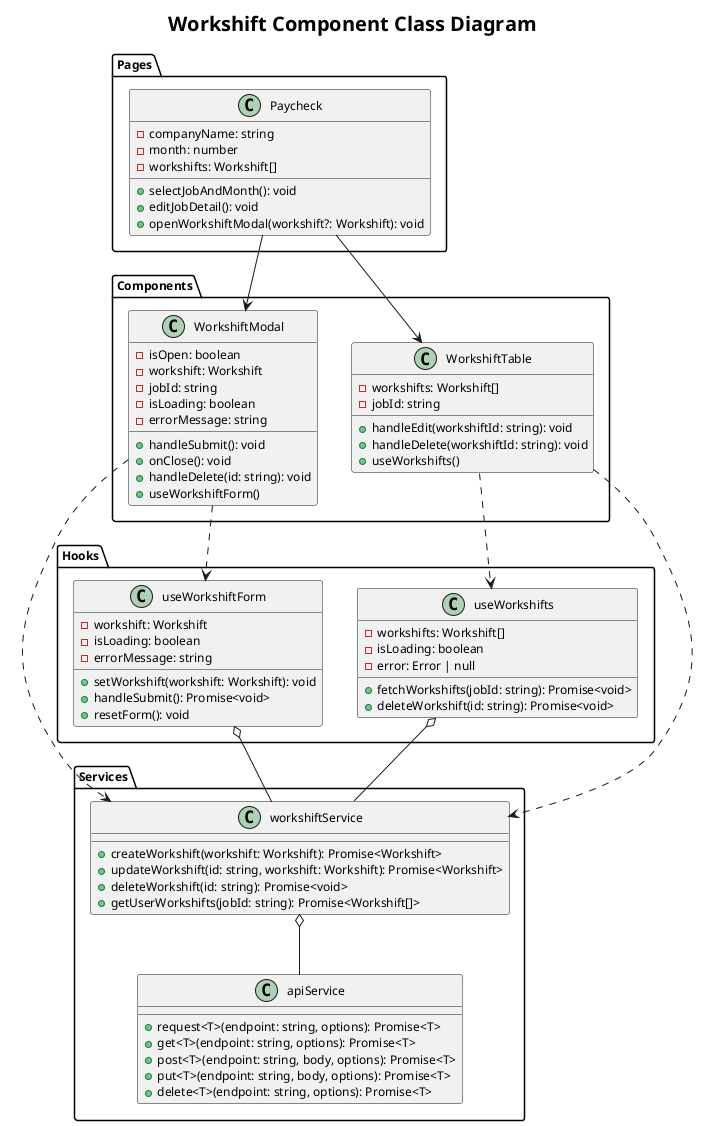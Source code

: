 @startuml Workshift Component Class Diagram

!define FONT_SIZE 12
!define TITLE_SIZE 20
skinparam defaultFontSize $FONT_SIZE
skinparam titleFontSize $TITLE_SIZE
skinparam classFontSize $FONT_SIZE

title "Workshift Component Class Diagram"

' Define main components for Workshift only
package "Pages" {
  class Paycheck {
    - companyName: string
    - month: number
    - workshifts: Workshift[]
    + selectJobAndMonth(): void
    + editJobDetail(): void
    + openWorkshiftModal(workshift?: Workshift): void
  }
}

package "Components" {
  class WorkshiftModal {
    - isOpen: boolean
    - workshift: Workshift
    - jobId: string
    - isLoading: boolean
    - errorMessage: string
    + handleSubmit(): void
    + onClose(): void
    + handleDelete(id: string): void
    + useWorkshiftForm()
  }
  
  class WorkshiftTable {
    - workshifts: Workshift[]
    - jobId: string
    + handleEdit(workshiftId: string): void
    + handleDelete(workshiftId: string): void
    + useWorkshifts()
  }
}

package "Services" {
  class workshiftService {
    + createWorkshift(workshift: Workshift): Promise<Workshift>
    + updateWorkshift(id: string, workshift: Workshift): Promise<Workshift>
    + deleteWorkshift(id: string): Promise<void>
    + getUserWorkshifts(jobId: string): Promise<Workshift[]>
  }
  
  class apiService {
    + request<T>(endpoint: string, options): Promise<T>
    + get<T>(endpoint: string, options): Promise<T>
    + post<T>(endpoint: string, body, options): Promise<T>
    + put<T>(endpoint: string, body, options): Promise<T>
    + delete<T>(endpoint: string, options): Promise<T>
  }
}

package "Hooks" {
  class useWorkshifts {
    - workshifts: Workshift[]
    - isLoading: boolean
    - error: Error | null
    + fetchWorkshifts(jobId: string): Promise<void>
    + deleteWorkshift(id: string): Promise<void>
  }
  
  class useWorkshiftForm {
    - workshift: Workshift
    - isLoading: boolean
    - errorMessage: string
    + setWorkshift(workshift: Workshift): void
    + handleSubmit(): Promise<void>
    + resetForm(): void
  }
}

' Define relationships with proper UML notation
' Directed association → (solid line with arrow)
' Inheritance ▷ (solid line with empty triangle)
' Implementation → (dashed line with empty triangle)
' Dependency → (dashed line with arrow)
' Aggregation ◇ (solid line with empty diamond)
' Composition ♦ (solid line with filled diamond)

' Page to Component associations (directed association)
Paycheck --> WorkshiftModal
Paycheck --> WorkshiftTable

' Service dependencies - dependency pilen peger mod den klasse der bliver brugt
WorkshiftModal ..> workshiftService
WorkshiftTable ..> workshiftService
workshiftService o-- apiService

' Hook associations - Component til Hook skal være dependency
WorkshiftModal ..> useWorkshiftForm
WorkshiftTable ..> useWorkshifts
useWorkshiftForm o-- workshiftService
useWorkshifts o-- workshiftService

@enduml 